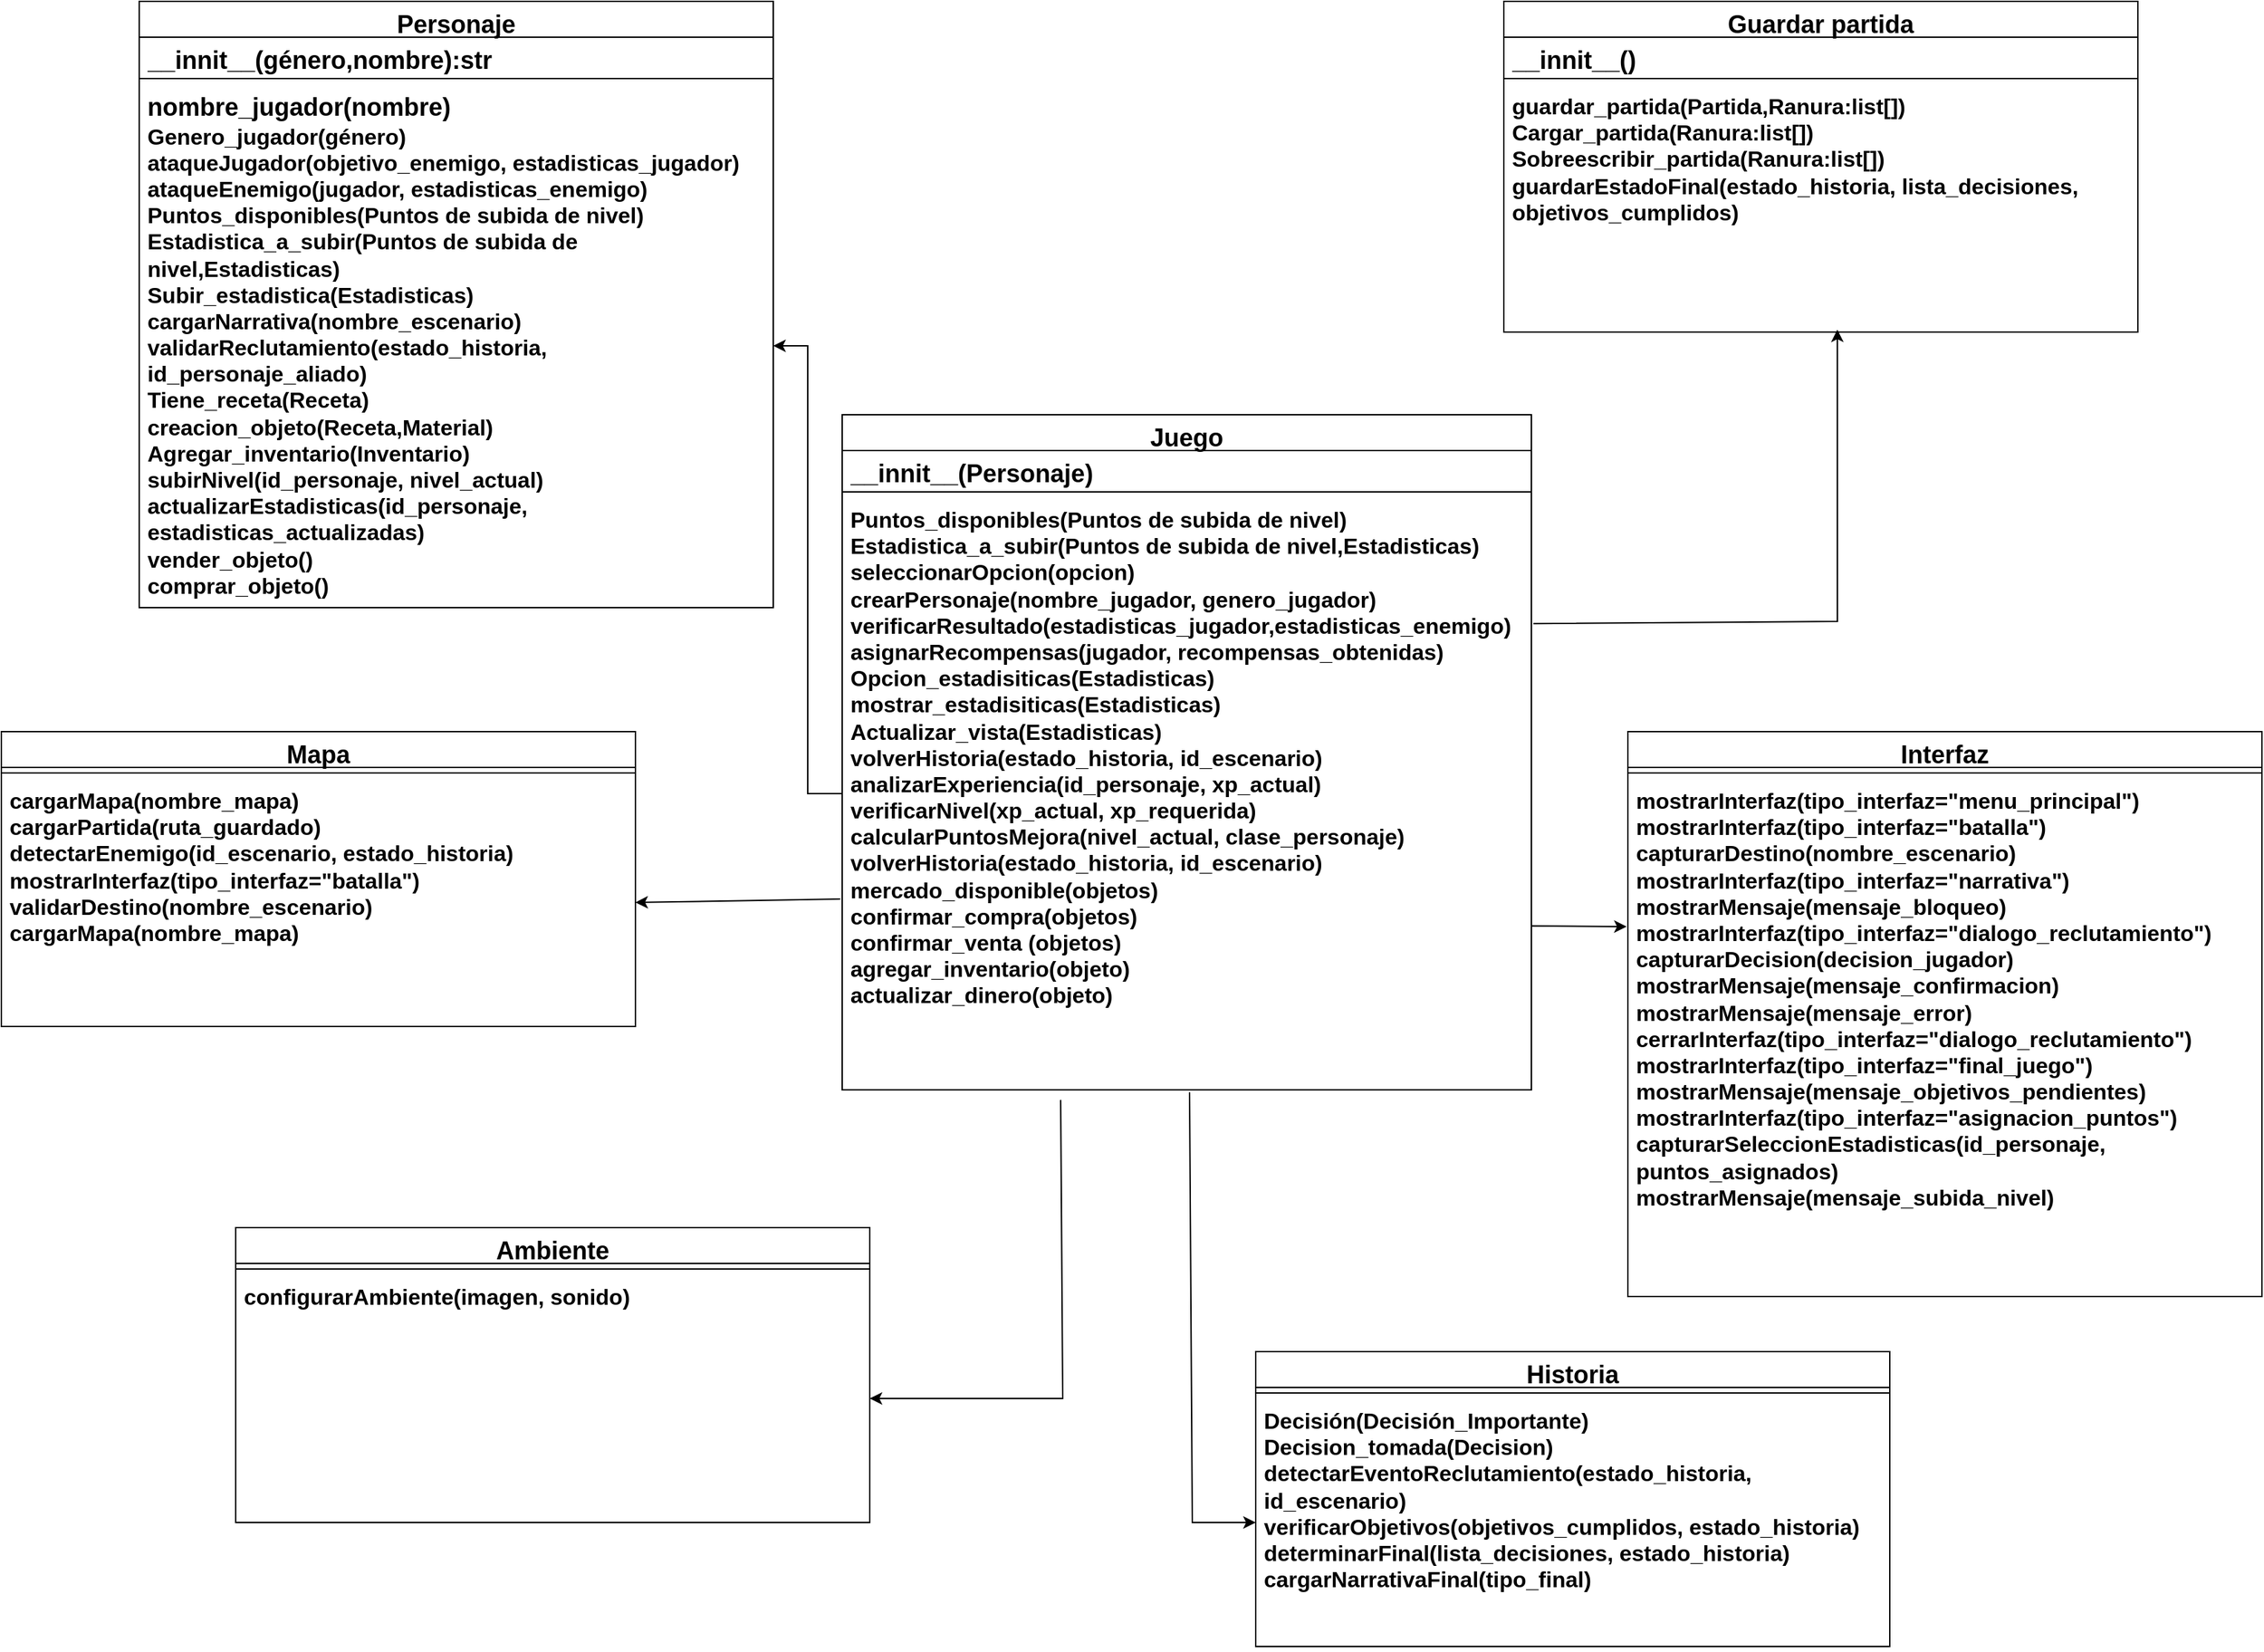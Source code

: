 <mxfile version="28.2.3">
  <diagram name="Página-1" id="PdCRCZzltAvoB7QOTEDO">
    <mxGraphModel dx="1056" dy="586" grid="1" gridSize="10" guides="1" tooltips="1" connect="1" arrows="1" fold="1" page="1" pageScale="1" pageWidth="1654" pageHeight="2336" math="0" shadow="0">
      <root>
        <mxCell id="0" />
        <mxCell id="1" parent="0" />
        <mxCell id="8iS0AzTRtQN_j--zw8gc-29" value="&lt;font style=&quot;font-size: 18px;&quot;&gt;Juego&lt;/font&gt;" style="swimlane;fontStyle=1;align=center;verticalAlign=top;childLayout=stackLayout;horizontal=1;startSize=26;horizontalStack=0;resizeParent=1;resizeParentMax=0;resizeLast=0;collapsible=1;marginBottom=0;whiteSpace=wrap;html=1;" vertex="1" parent="1">
          <mxGeometry x="620" y="370" width="500" height="490" as="geometry" />
        </mxCell>
        <mxCell id="8iS0AzTRtQN_j--zw8gc-63" value="&lt;span style=&quot;font-family: Arial, sans-serif; font-size: 18px; font-weight: 700; text-align: center; white-space-collapse: preserve;&quot;&gt;__innit__(Personaje)&lt;/span&gt;" style="text;strokeColor=none;fillColor=none;align=left;verticalAlign=top;spacingLeft=4;spacingRight=4;overflow=hidden;rotatable=0;points=[[0,0.5],[1,0.5]];portConstraint=eastwest;whiteSpace=wrap;html=1;" vertex="1" parent="8iS0AzTRtQN_j--zw8gc-29">
          <mxGeometry y="26" width="500" height="26" as="geometry" />
        </mxCell>
        <mxCell id="8iS0AzTRtQN_j--zw8gc-31" value="" style="line;strokeWidth=1;fillColor=none;align=left;verticalAlign=middle;spacingTop=-1;spacingLeft=3;spacingRight=3;rotatable=0;labelPosition=right;points=[];portConstraint=eastwest;strokeColor=inherit;" vertex="1" parent="8iS0AzTRtQN_j--zw8gc-29">
          <mxGeometry y="52" width="500" height="8" as="geometry" />
        </mxCell>
        <mxCell id="8iS0AzTRtQN_j--zw8gc-32" value="&lt;div&gt;&lt;span style=&quot;background-color: transparent; color: light-dark(rgb(0, 0, 0), rgb(255, 255, 255)); font-family: Arial, sans-serif; font-size: 12pt; font-weight: 700; white-space-collapse: preserve; text-align: center;&quot;&gt;Puntos_disponibles(Puntos de subida de nivel)&lt;/span&gt;&lt;div&gt;&lt;div style=&quot;&quot;&gt;&lt;div&gt;&lt;span id=&quot;docs-internal-guid-f26e9da4-7fff-524c-2279-a42b9b181221&quot;&gt;&lt;span style=&quot;font-size: 12pt; font-family: Arial, sans-serif; background-color: transparent; font-weight: 700; font-variant-numeric: normal; font-variant-east-asian: normal; font-variant-alternates: normal; font-variant-position: normal; font-variant-emoji: normal; vertical-align: baseline; white-space-collapse: preserve;&quot;&gt;Estadistica_a_subir(Puntos de subida de nivel,&lt;/span&gt;&lt;/span&gt;&lt;span style=&quot;background-color: transparent; font-family: Arial, sans-serif; font-size: 12pt; font-weight: 700; white-space-collapse: preserve; color: light-dark(rgb(0, 0, 0), rgb(255, 255, 255));&quot;&gt;Estadisticas)&lt;/span&gt;&lt;/div&gt;&lt;div&gt;&lt;span id=&quot;docs-internal-guid-75a7183b-7fff-be4a-fb4f-d59a2a49d6b7&quot;&gt;&lt;span style=&quot;font-size: 12pt; font-family: Arial, sans-serif; background-color: transparent; font-weight: 700; font-variant-numeric: normal; font-variant-east-asian: normal; font-variant-alternates: normal; font-variant-position: normal; font-variant-emoji: normal; vertical-align: baseline; white-space-collapse: preserve;&quot;&gt;seleccionarOpcion(opcion)&lt;/span&gt;&lt;/span&gt;&lt;span style=&quot;background-color: transparent; font-family: Arial, sans-serif; font-size: 12pt; font-weight: 700; white-space-collapse: preserve; color: light-dark(rgb(0, 0, 0), rgb(255, 255, 255));&quot;&gt;&lt;/span&gt;&lt;/div&gt;&lt;div&gt;&lt;span id=&quot;docs-internal-guid-c2816658-7fff-e07a-bf03-43f05cb78c75&quot;&gt;&lt;span style=&quot;font-size: 12pt; font-family: Arial, sans-serif; background-color: transparent; font-weight: 700; font-variant-numeric: normal; font-variant-east-asian: normal; font-variant-alternates: normal; font-variant-position: normal; font-variant-emoji: normal; vertical-align: baseline; white-space-collapse: preserve;&quot;&gt;crearPersonaje(nombre_jugador, genero_jugador)&lt;/span&gt;&lt;/span&gt;&lt;span&gt;&lt;span style=&quot;font-size: 12pt; font-family: Arial, sans-serif; background-color: transparent; font-weight: 700; font-variant-numeric: normal; font-variant-east-asian: normal; font-variant-alternates: normal; font-variant-position: normal; font-variant-emoji: normal; vertical-align: baseline; white-space-collapse: preserve;&quot;&gt;&lt;/span&gt;&lt;/span&gt;&lt;/div&gt;&lt;div&gt;&lt;span id=&quot;docs-internal-guid-5d08ff9f-7fff-c651-4a83-7f4127ac661f&quot;&gt;&lt;span style=&quot;font-size: 12pt; font-family: Arial, sans-serif; background-color: transparent; font-weight: 700; font-variant-numeric: normal; font-variant-east-asian: normal; font-variant-alternates: normal; font-variant-position: normal; font-variant-emoji: normal; vertical-align: baseline; white-space-collapse: preserve;&quot;&gt;verificarResultado(estadisticas_jugador,estadisticas_enemigo)&lt;/span&gt;&lt;/span&gt;&lt;span&gt;&lt;span style=&quot;font-size: 12pt; font-family: Arial, sans-serif; background-color: transparent; font-weight: 700; font-variant-numeric: normal; font-variant-east-asian: normal; font-variant-alternates: normal; font-variant-position: normal; font-variant-emoji: normal; vertical-align: baseline; white-space-collapse: preserve;&quot;&gt;&lt;/span&gt;&lt;/span&gt;&lt;/div&gt;&lt;div&gt;&lt;span id=&quot;docs-internal-guid-241b4b5e-7fff-47ea-26e3-ab2d6be309b1&quot;&gt;&lt;span style=&quot;font-size: 12pt; font-family: Arial, sans-serif; background-color: transparent; font-weight: 700; font-variant-numeric: normal; font-variant-east-asian: normal; font-variant-alternates: normal; font-variant-position: normal; font-variant-emoji: normal; vertical-align: baseline; white-space-collapse: preserve;&quot;&gt;asignarRecompensas(jugador, recompensas_obtenidas)&lt;/span&gt;&lt;/span&gt;&lt;span&gt;&lt;span style=&quot;font-size: 12pt; font-family: Arial, sans-serif; background-color: transparent; font-weight: 700; font-variant-numeric: normal; font-variant-east-asian: normal; font-variant-alternates: normal; font-variant-position: normal; font-variant-emoji: normal; vertical-align: baseline; white-space-collapse: preserve;&quot;&gt;&lt;/span&gt;&lt;/span&gt;&lt;/div&gt;&lt;div&gt;&lt;span id=&quot;docs-internal-guid-e1de7946-7fff-57d1-cd37-fd3970fe36a4&quot;&gt;&lt;span style=&quot;font-size: 12pt; font-family: Arial, sans-serif; background-color: transparent; font-weight: 700; font-variant-numeric: normal; font-variant-east-asian: normal; font-variant-alternates: normal; font-variant-position: normal; font-variant-emoji: normal; vertical-align: baseline; white-space-collapse: preserve;&quot;&gt;Opcion_estadisiticas(Estadisticas)&lt;/span&gt;&lt;/span&gt;&lt;span&gt;&lt;span style=&quot;font-size: 12pt; font-family: Arial, sans-serif; background-color: transparent; font-weight: 700; font-variant-numeric: normal; font-variant-east-asian: normal; font-variant-alternates: normal; font-variant-position: normal; font-variant-emoji: normal; vertical-align: baseline; white-space-collapse: preserve;&quot;&gt;&lt;/span&gt;&lt;/span&gt;&lt;/div&gt;&lt;div&gt;&lt;span id=&quot;docs-internal-guid-1b00dba7-7fff-94b4-d0a9-88fb71cadf69&quot;&gt;&lt;span style=&quot;font-size: 12pt; font-family: Arial, sans-serif; background-color: transparent; font-weight: 700; font-variant-numeric: normal; font-variant-east-asian: normal; font-variant-alternates: normal; font-variant-position: normal; font-variant-emoji: normal; vertical-align: baseline; white-space-collapse: preserve;&quot;&gt;mostrar_estadisiticas(Estadisticas) &lt;/span&gt;&lt;/span&gt;&lt;span&gt;&lt;span style=&quot;font-size: 12pt; font-family: Arial, sans-serif; background-color: transparent; font-weight: 700; font-variant-numeric: normal; font-variant-east-asian: normal; font-variant-alternates: normal; font-variant-position: normal; font-variant-emoji: normal; vertical-align: baseline; white-space-collapse: preserve;&quot;&gt;&lt;/span&gt;&lt;/span&gt;&lt;/div&gt;&lt;div&gt;&lt;span id=&quot;docs-internal-guid-c5f46b40-7fff-b279-d881-80a0a3c4e29b&quot;&gt;&lt;span style=&quot;font-size: 12pt; font-family: Arial, sans-serif; background-color: transparent; font-weight: 700; font-variant-numeric: normal; font-variant-east-asian: normal; font-variant-alternates: normal; font-variant-position: normal; font-variant-emoji: normal; vertical-align: baseline; white-space-collapse: preserve;&quot;&gt;Actualizar_vista(Estadisticas)&lt;/span&gt;&lt;/span&gt;&lt;span&gt;&lt;span style=&quot;font-size: 12pt; font-family: Arial, sans-serif; background-color: transparent; font-weight: 700; font-variant-numeric: normal; font-variant-east-asian: normal; font-variant-alternates: normal; font-variant-position: normal; font-variant-emoji: normal; vertical-align: baseline; white-space-collapse: preserve;&quot;&gt;&lt;/span&gt;&lt;/span&gt;&lt;/div&gt;&lt;div&gt;&lt;span id=&quot;docs-internal-guid-d2edeed1-7fff-63f2-4926-01c381d6578f&quot;&gt;&lt;span style=&quot;font-size: 12pt; font-family: Arial, sans-serif; background-color: transparent; font-weight: 700; font-variant-numeric: normal; font-variant-east-asian: normal; font-variant-alternates: normal; font-variant-position: normal; font-variant-emoji: normal; vertical-align: baseline; white-space-collapse: preserve;&quot;&gt;volverHistoria(estado_historia, id_escenario)&lt;/span&gt;&lt;/span&gt;&lt;span&gt;&lt;span style=&quot;font-size: 12pt; font-family: Arial, sans-serif; background-color: transparent; font-weight: 700; font-variant-numeric: normal; font-variant-east-asian: normal; font-variant-alternates: normal; font-variant-position: normal; font-variant-emoji: normal; vertical-align: baseline; white-space-collapse: preserve;&quot;&gt;&lt;/span&gt;&lt;/span&gt;&lt;/div&gt;&lt;div&gt;&lt;span id=&quot;docs-internal-guid-9b0ecf71-7fff-64d8-b8f0-7bc47db27803&quot;&gt;&lt;span style=&quot;font-size: 12pt; font-family: Arial, sans-serif; background-color: transparent; font-weight: 700; font-variant-numeric: normal; font-variant-east-asian: normal; font-variant-alternates: normal; font-variant-position: normal; font-variant-emoji: normal; vertical-align: baseline; white-space-collapse: preserve;&quot;&gt;analizarExperiencia(id_personaje, xp_actual)&lt;/span&gt;&lt;/span&gt;&lt;span&gt;&lt;span style=&quot;font-size: 12pt; font-family: Arial, sans-serif; background-color: transparent; font-weight: 700; font-variant-numeric: normal; font-variant-east-asian: normal; font-variant-alternates: normal; font-variant-position: normal; font-variant-emoji: normal; vertical-align: baseline; white-space-collapse: preserve;&quot;&gt;&lt;/span&gt;&lt;/span&gt;&lt;/div&gt;&lt;div&gt;&lt;span id=&quot;docs-internal-guid-0d89f3e5-7fff-9190-764b-54944030ad9a&quot;&gt;&lt;span style=&quot;font-size: 12pt; font-family: Arial, sans-serif; background-color: transparent; font-weight: 700; font-variant-numeric: normal; font-variant-east-asian: normal; font-variant-alternates: normal; font-variant-position: normal; font-variant-emoji: normal; vertical-align: baseline; white-space-collapse: preserve;&quot;&gt;verificarNivel(xp_actual, xp_requerida)&lt;/span&gt;&lt;/span&gt;&lt;span&gt;&lt;span style=&quot;font-size: 12pt; font-family: Arial, sans-serif; background-color: transparent; font-weight: 700; font-variant-numeric: normal; font-variant-east-asian: normal; font-variant-alternates: normal; font-variant-position: normal; font-variant-emoji: normal; vertical-align: baseline; white-space-collapse: preserve;&quot;&gt;&lt;/span&gt;&lt;/span&gt;&lt;/div&gt;&lt;div&gt;&lt;span id=&quot;docs-internal-guid-f95cac98-7fff-1d00-e83e-b40abb59ed50&quot;&gt;&lt;span style=&quot;font-size: 12pt; font-family: Arial, sans-serif; background-color: transparent; font-weight: 700; font-variant-numeric: normal; font-variant-east-asian: normal; font-variant-alternates: normal; font-variant-position: normal; font-variant-emoji: normal; vertical-align: baseline; white-space-collapse: preserve;&quot;&gt;calcularPuntosMejora(nivel_actual, clase_personaje)&lt;/span&gt;&lt;/span&gt;&lt;span&gt;&lt;span style=&quot;font-size: 12pt; font-family: Arial, sans-serif; background-color: transparent; font-weight: 700; font-variant-numeric: normal; font-variant-east-asian: normal; font-variant-alternates: normal; font-variant-position: normal; font-variant-emoji: normal; vertical-align: baseline; white-space-collapse: preserve;&quot;&gt;&lt;/span&gt;&lt;/span&gt;&lt;/div&gt;&lt;div&gt;&lt;span id=&quot;docs-internal-guid-a10638a4-7fff-bab9-bf83-4e32337f8903&quot;&gt;&lt;span style=&quot;font-size: 12pt; font-family: Arial, sans-serif; background-color: transparent; font-weight: 700; font-variant-numeric: normal; font-variant-east-asian: normal; font-variant-alternates: normal; font-variant-position: normal; font-variant-emoji: normal; vertical-align: baseline; white-space-collapse: preserve;&quot;&gt;volverHistoria(estado_historia, id_escenario)&lt;/span&gt;&lt;/span&gt;&lt;span&gt;&lt;span style=&quot;font-size: 12pt; font-family: Arial, sans-serif; background-color: transparent; font-weight: 700; font-variant-numeric: normal; font-variant-east-asian: normal; font-variant-alternates: normal; font-variant-position: normal; font-variant-emoji: normal; vertical-align: baseline; white-space-collapse: preserve;&quot;&gt;&lt;/span&gt;&lt;/span&gt;&lt;/div&gt;&lt;div&gt;&lt;span id=&quot;docs-internal-guid-6600057e-7fff-774f-9c21-ce6ef04a73ac&quot;&gt;&lt;span style=&quot;font-size: 12pt; font-family: Arial, sans-serif; background-color: transparent; font-weight: 700; font-variant-numeric: normal; font-variant-east-asian: normal; font-variant-alternates: normal; font-variant-position: normal; font-variant-emoji: normal; vertical-align: baseline; white-space-collapse: preserve;&quot;&gt;mercado_disponible(objetos) &lt;/span&gt;&lt;/span&gt;&lt;span&gt;&lt;span style=&quot;font-size: 12pt; font-family: Arial, sans-serif; background-color: transparent; font-weight: 700; font-variant-numeric: normal; font-variant-east-asian: normal; font-variant-alternates: normal; font-variant-position: normal; font-variant-emoji: normal; vertical-align: baseline; white-space-collapse: preserve;&quot;&gt;&lt;/span&gt;&lt;/span&gt;&lt;/div&gt;&lt;div&gt;&lt;span id=&quot;docs-internal-guid-6efada0d-7fff-a168-9b3d-40e46d330bd0&quot;&gt;&lt;span style=&quot;font-size: 12pt; font-family: Arial, sans-serif; background-color: transparent; font-weight: 700; font-variant-numeric: normal; font-variant-east-asian: normal; font-variant-alternates: normal; font-variant-position: normal; font-variant-emoji: normal; vertical-align: baseline; white-space-collapse: preserve;&quot;&gt;confirmar_compra(objetos)&lt;/span&gt;&lt;/span&gt;&lt;span&gt;&lt;span style=&quot;font-size: 12pt; font-family: Arial, sans-serif; background-color: transparent; font-weight: 700; font-variant-numeric: normal; font-variant-east-asian: normal; font-variant-alternates: normal; font-variant-position: normal; font-variant-emoji: normal; vertical-align: baseline; white-space-collapse: preserve;&quot;&gt;&lt;/span&gt;&lt;/span&gt;&lt;/div&gt;&lt;div&gt;&lt;span id=&quot;docs-internal-guid-cff79d16-7fff-cc68-bb70-f0916b280c97&quot;&gt;&lt;span style=&quot;font-size: 12pt; font-family: Arial, sans-serif; background-color: transparent; font-weight: 700; font-variant-numeric: normal; font-variant-east-asian: normal; font-variant-alternates: normal; font-variant-position: normal; font-variant-emoji: normal; vertical-align: baseline; white-space-collapse: preserve;&quot;&gt;confirmar_venta (objetos)&lt;/span&gt;&lt;/span&gt;&lt;span&gt;&lt;span style=&quot;font-size: 12pt; font-family: Arial, sans-serif; background-color: transparent; font-weight: 700; font-variant-numeric: normal; font-variant-east-asian: normal; font-variant-alternates: normal; font-variant-position: normal; font-variant-emoji: normal; vertical-align: baseline; white-space-collapse: preserve;&quot;&gt;&lt;/span&gt;&lt;/span&gt;&lt;/div&gt;&lt;div&gt;&lt;span id=&quot;docs-internal-guid-92ed2fb1-7fff-ede0-e8b3-632b3c4683e8&quot;&gt;&lt;span style=&quot;font-size: 12pt; font-family: Arial, sans-serif; background-color: transparent; font-weight: 700; font-variant-numeric: normal; font-variant-east-asian: normal; font-variant-alternates: normal; font-variant-position: normal; font-variant-emoji: normal; vertical-align: baseline; white-space-collapse: preserve;&quot;&gt;agregar_inventario(objeto)&lt;/span&gt;&lt;/span&gt;&lt;span&gt;&lt;span style=&quot;font-size: 12pt; font-family: Arial, sans-serif; background-color: transparent; font-weight: 700; font-variant-numeric: normal; font-variant-east-asian: normal; font-variant-alternates: normal; font-variant-position: normal; font-variant-emoji: normal; vertical-align: baseline; white-space-collapse: preserve;&quot;&gt;&lt;/span&gt;&lt;/span&gt;&lt;/div&gt;&lt;div&gt;&lt;span id=&quot;docs-internal-guid-9d577ff5-7fff-0b88-62ef-de2744dc55ab&quot;&gt;&lt;span style=&quot;font-size: 12pt; font-family: Arial, sans-serif; background-color: transparent; font-weight: 700; font-variant-numeric: normal; font-variant-east-asian: normal; font-variant-alternates: normal; font-variant-position: normal; font-variant-emoji: normal; vertical-align: baseline; white-space-collapse: preserve;&quot;&gt;actualizar_dinero(objeto)&lt;/span&gt;&lt;/span&gt;&lt;span&gt;&lt;span style=&quot;font-size: 12pt; font-family: Arial, sans-serif; background-color: transparent; font-weight: 700; font-variant-numeric: normal; font-variant-east-asian: normal; font-variant-alternates: normal; font-variant-position: normal; font-variant-emoji: normal; vertical-align: baseline; white-space-collapse: preserve;&quot;&gt;&lt;/span&gt;&lt;/span&gt;&lt;/div&gt;&lt;div&gt;&lt;br&gt;&lt;/div&gt;&lt;/div&gt;&lt;/div&gt;&lt;/div&gt;" style="text;strokeColor=none;fillColor=none;align=left;verticalAlign=top;spacingLeft=4;spacingRight=4;overflow=hidden;rotatable=0;points=[[0,0.5],[1,0.5]];portConstraint=eastwest;whiteSpace=wrap;html=1;" vertex="1" parent="8iS0AzTRtQN_j--zw8gc-29">
          <mxGeometry y="60" width="500" height="430" as="geometry" />
        </mxCell>
        <mxCell id="8iS0AzTRtQN_j--zw8gc-33" value="&lt;font style=&quot;font-size: 18px;&quot;&gt;Historia&lt;/font&gt;" style="swimlane;fontStyle=1;align=center;verticalAlign=top;childLayout=stackLayout;horizontal=1;startSize=26;horizontalStack=0;resizeParent=1;resizeParentMax=0;resizeLast=0;collapsible=1;marginBottom=0;whiteSpace=wrap;html=1;" vertex="1" parent="1">
          <mxGeometry x="920" y="1050" width="460" height="214" as="geometry" />
        </mxCell>
        <mxCell id="8iS0AzTRtQN_j--zw8gc-35" value="" style="line;strokeWidth=1;fillColor=none;align=left;verticalAlign=middle;spacingTop=-1;spacingLeft=3;spacingRight=3;rotatable=0;labelPosition=right;points=[];portConstraint=eastwest;strokeColor=inherit;" vertex="1" parent="8iS0AzTRtQN_j--zw8gc-33">
          <mxGeometry y="26" width="460" height="8" as="geometry" />
        </mxCell>
        <mxCell id="8iS0AzTRtQN_j--zw8gc-36" value="&lt;div&gt;&lt;div&gt;&lt;div style=&quot;&quot;&gt;&lt;div&gt;&lt;span style=&quot;&quot; id=&quot;docs-internal-guid-e0f4a7c0-7fff-3a54-6731-63a44a473f8f&quot;&gt;&lt;span style=&quot;font-size: 12pt; font-family: Arial, sans-serif; background-color: transparent; font-weight: 700; font-variant-numeric: normal; font-variant-east-asian: normal; font-variant-alternates: normal; font-variant-position: normal; font-variant-emoji: normal; vertical-align: baseline; white-space-collapse: preserve;&quot;&gt;Decisión(Decisión_Importante)&lt;/span&gt;&lt;/span&gt;&lt;div style=&quot;&quot;&gt;&lt;span id=&quot;docs-internal-guid-9fe5ad73-7fff-7bfd-89a6-68bdedb3429b&quot;&gt;&lt;span style=&quot;font-size: 12pt; font-family: Arial, sans-serif; background-color: transparent; font-weight: 700; font-variant-numeric: normal; font-variant-east-asian: normal; font-variant-alternates: normal; font-variant-position: normal; font-variant-emoji: normal; vertical-align: baseline; white-space-collapse: preserve;&quot;&gt;Decision_tomada(Decision)&lt;/span&gt;&lt;/span&gt;&lt;/div&gt;&lt;/div&gt;&lt;div style=&quot;&quot;&gt;&lt;span id=&quot;docs-internal-guid-197505c8-7fff-f4c1-6126-517748829271&quot;&gt;&lt;span style=&quot;font-size: 12pt; font-family: Arial, sans-serif; background-color: transparent; font-weight: 700; font-variant-numeric: normal; font-variant-east-asian: normal; font-variant-alternates: normal; font-variant-position: normal; font-variant-emoji: normal; vertical-align: baseline; white-space-collapse: preserve;&quot;&gt;detectarEventoReclutamiento(estado_historia, id_escenario)&lt;/span&gt;&lt;/span&gt;&lt;span&gt;&lt;span style=&quot;font-size: 12pt; font-family: Arial, sans-serif; background-color: transparent; font-weight: 700; font-variant-numeric: normal; font-variant-east-asian: normal; font-variant-alternates: normal; font-variant-position: normal; font-variant-emoji: normal; vertical-align: baseline; white-space-collapse: preserve;&quot;&gt;&lt;/span&gt;&lt;/span&gt;&lt;/div&gt;&lt;div style=&quot;&quot;&gt;&lt;span id=&quot;docs-internal-guid-188ba4c1-7fff-6b79-b430-8be7d8bc7313&quot;&gt;&lt;span style=&quot;font-size: 12pt; font-family: Arial, sans-serif; background-color: transparent; font-weight: 700; font-variant-numeric: normal; font-variant-east-asian: normal; font-variant-alternates: normal; font-variant-position: normal; font-variant-emoji: normal; vertical-align: baseline; white-space-collapse: preserve;&quot;&gt;verificarObjetivos(objetivos_cumplidos, estado_historia)&lt;/span&gt;&lt;/span&gt;&lt;span&gt;&lt;span style=&quot;font-size: 12pt; font-family: Arial, sans-serif; background-color: transparent; font-weight: 700; font-variant-numeric: normal; font-variant-east-asian: normal; font-variant-alternates: normal; font-variant-position: normal; font-variant-emoji: normal; vertical-align: baseline; white-space-collapse: preserve;&quot;&gt;&lt;/span&gt;&lt;/span&gt;&lt;/div&gt;&lt;div style=&quot;&quot;&gt;&lt;span id=&quot;docs-internal-guid-0085fe4a-7fff-4551-eee2-3d8904db19ce&quot;&gt;&lt;span style=&quot;font-size: 12pt; font-family: Arial, sans-serif; background-color: transparent; font-weight: 700; font-variant-numeric: normal; font-variant-east-asian: normal; font-variant-alternates: normal; font-variant-position: normal; font-variant-emoji: normal; vertical-align: baseline; white-space-collapse: preserve;&quot;&gt;determinarFinal(lista_decisiones, estado_historia)&lt;/span&gt;&lt;/span&gt;&lt;span&gt;&lt;span style=&quot;font-size: 12pt; font-family: Arial, sans-serif; background-color: transparent; font-weight: 700; font-variant-numeric: normal; font-variant-east-asian: normal; font-variant-alternates: normal; font-variant-position: normal; font-variant-emoji: normal; vertical-align: baseline; white-space-collapse: preserve;&quot;&gt;&lt;/span&gt;&lt;/span&gt;&lt;/div&gt;&lt;div style=&quot;&quot;&gt;&lt;span id=&quot;docs-internal-guid-85fa80c7-7fff-62e1-1d1e-d105134c191f&quot;&gt;&lt;span style=&quot;font-size: 12pt; font-family: Arial, sans-serif; background-color: transparent; font-weight: 700; font-variant-numeric: normal; font-variant-east-asian: normal; font-variant-alternates: normal; font-variant-position: normal; font-variant-emoji: normal; vertical-align: baseline; white-space-collapse: preserve;&quot;&gt;cargarNarrativaFinal(tipo_final)&lt;/span&gt;&lt;/span&gt;&lt;span&gt;&lt;span style=&quot;font-size: 12pt; font-family: Arial, sans-serif; background-color: transparent; font-weight: 700; font-variant-numeric: normal; font-variant-east-asian: normal; font-variant-alternates: normal; font-variant-position: normal; font-variant-emoji: normal; vertical-align: baseline; white-space-collapse: preserve;&quot;&gt;&lt;/span&gt;&lt;/span&gt;&lt;/div&gt;&lt;div style=&quot;&quot;&gt;&lt;span&gt;&lt;span style=&quot;font-size: 12pt; font-family: Arial, sans-serif; background-color: transparent; font-weight: 700; font-variant-numeric: normal; font-variant-east-asian: normal; font-variant-alternates: normal; font-variant-position: normal; font-variant-emoji: normal; vertical-align: baseline; white-space-collapse: preserve;&quot;&gt;&lt;br&gt;&lt;/span&gt;&lt;/span&gt;&lt;/div&gt;&lt;div&gt;&lt;br&gt;&lt;/div&gt;&lt;/div&gt;&lt;/div&gt;&lt;/div&gt;" style="text;strokeColor=none;fillColor=none;align=left;verticalAlign=top;spacingLeft=4;spacingRight=4;overflow=hidden;rotatable=0;points=[[0,0.5],[1,0.5]];portConstraint=eastwest;whiteSpace=wrap;html=1;" vertex="1" parent="8iS0AzTRtQN_j--zw8gc-33">
          <mxGeometry y="34" width="460" height="180" as="geometry" />
        </mxCell>
        <mxCell id="8iS0AzTRtQN_j--zw8gc-37" value="&lt;font style=&quot;font-size: 18px;&quot;&gt;Interfaz&lt;/font&gt;" style="swimlane;fontStyle=1;align=center;verticalAlign=top;childLayout=stackLayout;horizontal=1;startSize=26;horizontalStack=0;resizeParent=1;resizeParentMax=0;resizeLast=0;collapsible=1;marginBottom=0;whiteSpace=wrap;html=1;" vertex="1" parent="1">
          <mxGeometry x="1190" y="600" width="460" height="410" as="geometry" />
        </mxCell>
        <mxCell id="8iS0AzTRtQN_j--zw8gc-38" value="" style="line;strokeWidth=1;fillColor=none;align=left;verticalAlign=middle;spacingTop=-1;spacingLeft=3;spacingRight=3;rotatable=0;labelPosition=right;points=[];portConstraint=eastwest;strokeColor=inherit;" vertex="1" parent="8iS0AzTRtQN_j--zw8gc-37">
          <mxGeometry y="26" width="460" height="8" as="geometry" />
        </mxCell>
        <mxCell id="8iS0AzTRtQN_j--zw8gc-39" value="&lt;div style=&quot;&quot;&gt;&lt;span id=&quot;docs-internal-guid-de684bc7-7fff-a263-26c2-43bda12dda81&quot;&gt;&lt;span style=&quot;font-size: 12pt; font-family: Arial, sans-serif; background-color: transparent; font-weight: 700; font-variant-numeric: normal; font-variant-east-asian: normal; font-variant-alternates: normal; font-variant-position: normal; font-variant-emoji: normal; vertical-align: baseline; white-space-collapse: preserve;&quot;&gt;mostrarInterfaz(tipo_interfaz=&quot;menu_principal&quot;)&lt;/span&gt;&lt;/span&gt;&lt;/div&gt;&lt;div style=&quot;&quot;&gt;&lt;span style=&quot;font-family: Arial, sans-serif; font-size: 16px; font-weight: 700; white-space-collapse: preserve;&quot;&gt;mostrarInterfaz(tipo_interfaz=&quot;batalla&quot;)&lt;/span&gt;&lt;span&gt;&lt;span style=&quot;font-size: 12pt; font-family: Arial, sans-serif; background-color: transparent; font-weight: 700; font-variant-numeric: normal; font-variant-east-asian: normal; font-variant-alternates: normal; font-variant-position: normal; font-variant-emoji: normal; vertical-align: baseline; white-space-collapse: preserve;&quot;&gt;&lt;/span&gt;&lt;/span&gt;&lt;/div&gt;&lt;div style=&quot;&quot;&gt;&lt;span id=&quot;docs-internal-guid-eebea314-7fff-bfe1-8378-e81a15605ab0&quot;&gt;&lt;span style=&quot;font-size: 12pt; font-family: Arial, sans-serif; background-color: transparent; font-weight: 700; font-variant-numeric: normal; font-variant-east-asian: normal; font-variant-alternates: normal; font-variant-position: normal; font-variant-emoji: normal; vertical-align: baseline; white-space-collapse: preserve;&quot;&gt;capturarDestino(nombre_escenario)&lt;/span&gt;&lt;/span&gt;&lt;span style=&quot;font-family: Arial, sans-serif; font-size: 16px; font-weight: 700; white-space-collapse: preserve;&quot;&gt;&lt;/span&gt;&lt;/div&gt;&lt;div style=&quot;&quot;&gt;&lt;span id=&quot;docs-internal-guid-d6863f94-7fff-5876-0898-c3cb1ef79dce&quot;&gt;&lt;span style=&quot;font-size: 12pt; font-family: Arial, sans-serif; background-color: transparent; font-weight: 700; font-variant-numeric: normal; font-variant-east-asian: normal; font-variant-alternates: normal; font-variant-position: normal; font-variant-emoji: normal; vertical-align: baseline; white-space-collapse: preserve;&quot;&gt;mostrarInterfaz(tipo_interfaz=&quot;narrativa&quot;)&lt;/span&gt;&lt;/span&gt;&lt;span&gt;&lt;span style=&quot;font-size: 12pt; font-family: Arial, sans-serif; background-color: transparent; font-weight: 700; font-variant-numeric: normal; font-variant-east-asian: normal; font-variant-alternates: normal; font-variant-position: normal; font-variant-emoji: normal; vertical-align: baseline; white-space-collapse: preserve;&quot;&gt;&lt;/span&gt;&lt;/span&gt;&lt;/div&gt;&lt;div style=&quot;&quot;&gt;&lt;span id=&quot;docs-internal-guid-c4175235-7fff-7a28-29e2-0e401683e1f1&quot;&gt;&lt;span style=&quot;font-size: 12pt; font-family: Arial, sans-serif; background-color: transparent; font-weight: 700; font-variant-numeric: normal; font-variant-east-asian: normal; font-variant-alternates: normal; font-variant-position: normal; font-variant-emoji: normal; vertical-align: baseline; white-space-collapse: preserve;&quot;&gt;mostrarMensaje(mensaje_bloqueo)&lt;/span&gt;&lt;/span&gt;&lt;span&gt;&lt;span style=&quot;font-size: 12pt; font-family: Arial, sans-serif; background-color: transparent; font-weight: 700; font-variant-numeric: normal; font-variant-east-asian: normal; font-variant-alternates: normal; font-variant-position: normal; font-variant-emoji: normal; vertical-align: baseline; white-space-collapse: preserve;&quot;&gt;&lt;/span&gt;&lt;/span&gt;&lt;/div&gt;&lt;div style=&quot;&quot;&gt;&lt;span id=&quot;docs-internal-guid-534b7d78-7fff-4371-ab3d-0e23a8501bb6&quot;&gt;&lt;span style=&quot;font-size: 12pt; font-family: Arial, sans-serif; background-color: transparent; font-weight: 700; font-variant-numeric: normal; font-variant-east-asian: normal; font-variant-alternates: normal; font-variant-position: normal; font-variant-emoji: normal; vertical-align: baseline; white-space-collapse: preserve;&quot;&gt;mostrarInterfaz(tipo_interfaz=&quot;dialogo_reclutamiento&quot;)&lt;/span&gt;&lt;/span&gt;&lt;/div&gt;&lt;div style=&quot;&quot;&gt;&lt;span id=&quot;docs-internal-guid-7103bd89-7fff-7fa1-3167-fdd54bfd9632&quot;&gt;&lt;span style=&quot;font-size: 12pt; font-family: Arial, sans-serif; background-color: transparent; font-weight: 700; font-variant-numeric: normal; font-variant-east-asian: normal; font-variant-alternates: normal; font-variant-position: normal; font-variant-emoji: normal; vertical-align: baseline; white-space-collapse: preserve;&quot;&gt;capturarDecision(decision_jugador)&lt;/span&gt;&lt;/span&gt;&lt;span&gt;&lt;span style=&quot;font-size: 12pt; font-family: Arial, sans-serif; background-color: transparent; font-weight: 700; font-variant-numeric: normal; font-variant-east-asian: normal; font-variant-alternates: normal; font-variant-position: normal; font-variant-emoji: normal; vertical-align: baseline; white-space-collapse: preserve;&quot;&gt;&lt;/span&gt;&lt;/span&gt;&lt;/div&gt;&lt;div style=&quot;&quot;&gt;&lt;span id=&quot;docs-internal-guid-21b5c569-7fff-6718-c58e-a7792df5ca25&quot;&gt;&lt;span style=&quot;font-size: 12pt; font-family: Arial, sans-serif; background-color: transparent; font-weight: 700; font-variant-numeric: normal; font-variant-east-asian: normal; font-variant-alternates: normal; font-variant-position: normal; font-variant-emoji: normal; vertical-align: baseline; white-space-collapse: preserve;&quot;&gt;mostrarMensaje(mensaje_confirmacion)&lt;/span&gt;&lt;/span&gt;&lt;span&gt;&lt;span style=&quot;font-size: 12pt; font-family: Arial, sans-serif; background-color: transparent; font-weight: 700; font-variant-numeric: normal; font-variant-east-asian: normal; font-variant-alternates: normal; font-variant-position: normal; font-variant-emoji: normal; vertical-align: baseline; white-space-collapse: preserve;&quot;&gt;&lt;/span&gt;&lt;/span&gt;&lt;/div&gt;&lt;div style=&quot;&quot;&gt;&lt;span id=&quot;docs-internal-guid-89828b38-7fff-8d79-d3a0-45f54002d0f9&quot;&gt;&lt;span style=&quot;font-size: 12pt; font-family: Arial, sans-serif; background-color: transparent; font-weight: 700; font-variant-numeric: normal; font-variant-east-asian: normal; font-variant-alternates: normal; font-variant-position: normal; font-variant-emoji: normal; vertical-align: baseline; white-space-collapse: preserve;&quot;&gt;mostrarMensaje(mensaje_error)&lt;/span&gt;&lt;/span&gt;&lt;span&gt;&lt;span style=&quot;font-size: 12pt; font-family: Arial, sans-serif; background-color: transparent; font-weight: 700; font-variant-numeric: normal; font-variant-east-asian: normal; font-variant-alternates: normal; font-variant-position: normal; font-variant-emoji: normal; vertical-align: baseline; white-space-collapse: preserve;&quot;&gt;&lt;/span&gt;&lt;/span&gt;&lt;/div&gt;&lt;div style=&quot;&quot;&gt;&lt;span id=&quot;docs-internal-guid-bb8e6699-7fff-ad59-fc5c-0131ef163bd0&quot;&gt;&lt;span style=&quot;font-size: 12pt; font-family: Arial, sans-serif; background-color: transparent; font-weight: 700; font-variant-numeric: normal; font-variant-east-asian: normal; font-variant-alternates: normal; font-variant-position: normal; font-variant-emoji: normal; vertical-align: baseline; white-space-collapse: preserve;&quot;&gt;cerrarInterfaz(tipo_interfaz=&quot;dialogo_reclutamiento&quot;)&lt;/span&gt;&lt;/span&gt;&lt;span&gt;&lt;span style=&quot;font-size: 12pt; font-family: Arial, sans-serif; background-color: transparent; font-weight: 700; font-variant-numeric: normal; font-variant-east-asian: normal; font-variant-alternates: normal; font-variant-position: normal; font-variant-emoji: normal; vertical-align: baseline; white-space-collapse: preserve;&quot;&gt;&lt;/span&gt;&lt;/span&gt;&lt;/div&gt;&lt;div style=&quot;&quot;&gt;&lt;span id=&quot;docs-internal-guid-7ba7970c-7fff-8188-f758-61a036f19cf7&quot;&gt;&lt;span style=&quot;font-size: 12pt; font-family: Arial, sans-serif; background-color: transparent; font-weight: 700; font-variant-numeric: normal; font-variant-east-asian: normal; font-variant-alternates: normal; font-variant-position: normal; font-variant-emoji: normal; vertical-align: baseline; white-space-collapse: preserve;&quot;&gt;mostrarInterfaz(tipo_interfaz=&quot;final_juego&quot;)&lt;/span&gt;&lt;/span&gt;&lt;span&gt;&lt;span style=&quot;font-size: 12pt; font-family: Arial, sans-serif; background-color: transparent; font-weight: 700; font-variant-numeric: normal; font-variant-east-asian: normal; font-variant-alternates: normal; font-variant-position: normal; font-variant-emoji: normal; vertical-align: baseline; white-space-collapse: preserve;&quot;&gt;&lt;/span&gt;&lt;/span&gt;&lt;/div&gt;&lt;div style=&quot;&quot;&gt;&lt;span id=&quot;docs-internal-guid-4182cad5-7fff-14a8-96ac-dedd601a5bad&quot;&gt;&lt;span style=&quot;font-size: 12pt; font-family: Arial, sans-serif; background-color: transparent; font-weight: 700; font-variant-numeric: normal; font-variant-east-asian: normal; font-variant-alternates: normal; font-variant-position: normal; font-variant-emoji: normal; vertical-align: baseline; white-space-collapse: preserve;&quot;&gt;mostrarMensaje(mensaje_objetivos_pendientes)&lt;/span&gt;&lt;/span&gt;&lt;span&gt;&lt;span style=&quot;font-size: 12pt; font-family: Arial, sans-serif; background-color: transparent; font-weight: 700; font-variant-numeric: normal; font-variant-east-asian: normal; font-variant-alternates: normal; font-variant-position: normal; font-variant-emoji: normal; vertical-align: baseline; white-space-collapse: preserve;&quot;&gt;&lt;/span&gt;&lt;/span&gt;&lt;/div&gt;&lt;div style=&quot;&quot;&gt;&lt;span id=&quot;docs-internal-guid-a75699e1-7fff-8d45-7286-cb59c0d2cb21&quot;&gt;&lt;span style=&quot;font-size: 12pt; font-family: Arial, sans-serif; background-color: transparent; font-weight: 700; font-variant-numeric: normal; font-variant-east-asian: normal; font-variant-alternates: normal; font-variant-position: normal; font-variant-emoji: normal; vertical-align: baseline; white-space-collapse: preserve;&quot;&gt;mostrarInterfaz(tipo_interfaz=&quot;asignacion_puntos&quot;)&lt;/span&gt;&lt;/span&gt;&lt;span&gt;&lt;span style=&quot;font-size: 12pt; font-family: Arial, sans-serif; background-color: transparent; font-weight: 700; font-variant-numeric: normal; font-variant-east-asian: normal; font-variant-alternates: normal; font-variant-position: normal; font-variant-emoji: normal; vertical-align: baseline; white-space-collapse: preserve;&quot;&gt;&lt;/span&gt;&lt;/span&gt;&lt;/div&gt;&lt;div style=&quot;&quot;&gt;&lt;span id=&quot;docs-internal-guid-f969933c-7fff-b72a-f4ae-b13e6ff360ff&quot;&gt;&lt;span style=&quot;font-size: 12pt; font-family: Arial, sans-serif; background-color: transparent; font-weight: 700; font-variant-numeric: normal; font-variant-east-asian: normal; font-variant-alternates: normal; font-variant-position: normal; font-variant-emoji: normal; vertical-align: baseline; white-space-collapse: preserve;&quot;&gt;capturarSeleccionEstadisticas(id_personaje, puntos_asignados)&lt;/span&gt;&lt;/span&gt;&lt;span&gt;&lt;span style=&quot;font-size: 12pt; font-family: Arial, sans-serif; background-color: transparent; font-weight: 700; font-variant-numeric: normal; font-variant-east-asian: normal; font-variant-alternates: normal; font-variant-position: normal; font-variant-emoji: normal; vertical-align: baseline; white-space-collapse: preserve;&quot;&gt;&lt;/span&gt;&lt;/span&gt;&lt;/div&gt;&lt;div style=&quot;&quot;&gt;&lt;span id=&quot;docs-internal-guid-daee70b9-7fff-97a0-0f36-740349432c72&quot;&gt;&lt;span style=&quot;font-size: 12pt; font-family: Arial, sans-serif; background-color: transparent; font-weight: 700; font-variant-numeric: normal; font-variant-east-asian: normal; font-variant-alternates: normal; font-variant-position: normal; font-variant-emoji: normal; vertical-align: baseline; white-space-collapse: preserve;&quot;&gt;mostrarMensaje(mensaje_subida_nivel)&lt;/span&gt;&lt;/span&gt;&lt;span&gt;&lt;span style=&quot;font-size: 12pt; font-family: Arial, sans-serif; background-color: transparent; font-weight: 700; font-variant-numeric: normal; font-variant-east-asian: normal; font-variant-alternates: normal; font-variant-position: normal; font-variant-emoji: normal; vertical-align: baseline; white-space-collapse: preserve;&quot;&gt;&lt;/span&gt;&lt;/span&gt;&lt;/div&gt;&lt;div style=&quot;&quot;&gt;&lt;br&gt;&lt;/div&gt;" style="text;strokeColor=none;fillColor=none;align=left;verticalAlign=top;spacingLeft=4;spacingRight=4;overflow=hidden;rotatable=0;points=[[0,0.5],[1,0.5]];portConstraint=eastwest;whiteSpace=wrap;html=1;" vertex="1" parent="8iS0AzTRtQN_j--zw8gc-37">
          <mxGeometry y="34" width="460" height="376" as="geometry" />
        </mxCell>
        <mxCell id="8iS0AzTRtQN_j--zw8gc-40" value="&lt;font style=&quot;font-size: 18px;&quot;&gt;Guardar partida&lt;/font&gt;" style="swimlane;fontStyle=1;align=center;verticalAlign=top;childLayout=stackLayout;horizontal=1;startSize=26;horizontalStack=0;resizeParent=1;resizeParentMax=0;resizeLast=0;collapsible=1;marginBottom=0;whiteSpace=wrap;html=1;" vertex="1" parent="1">
          <mxGeometry x="1100" y="70" width="460" height="240" as="geometry" />
        </mxCell>
        <mxCell id="8iS0AzTRtQN_j--zw8gc-62" value="&lt;span style=&quot;font-family: Arial, sans-serif; font-size: 18px; font-weight: 700; text-align: center; white-space-collapse: preserve;&quot;&gt;__innit__()&lt;/span&gt;" style="text;strokeColor=none;fillColor=none;align=left;verticalAlign=top;spacingLeft=4;spacingRight=4;overflow=hidden;rotatable=0;points=[[0,0.5],[1,0.5]];portConstraint=eastwest;whiteSpace=wrap;html=1;" vertex="1" parent="8iS0AzTRtQN_j--zw8gc-40">
          <mxGeometry y="26" width="460" height="26" as="geometry" />
        </mxCell>
        <mxCell id="8iS0AzTRtQN_j--zw8gc-41" value="" style="line;strokeWidth=1;fillColor=none;align=left;verticalAlign=middle;spacingTop=-1;spacingLeft=3;spacingRight=3;rotatable=0;labelPosition=right;points=[];portConstraint=eastwest;strokeColor=inherit;" vertex="1" parent="8iS0AzTRtQN_j--zw8gc-40">
          <mxGeometry y="52" width="460" height="8" as="geometry" />
        </mxCell>
        <mxCell id="8iS0AzTRtQN_j--zw8gc-42" value="&lt;div style=&quot;&quot;&gt;&lt;div style=&quot;&quot;&gt;&lt;span id=&quot;docs-internal-guid-03db4e3b-7fff-6c4d-5267-98ee94c0f464&quot;&gt;&lt;span style=&quot;font-size: 12pt; font-family: Arial, sans-serif; background-color: transparent; font-weight: 700; font-variant-numeric: normal; font-variant-east-asian: normal; font-variant-alternates: normal; font-variant-position: normal; font-variant-emoji: normal; vertical-align: baseline; white-space-collapse: preserve;&quot;&gt;guardar_partida(Partida,Ranura:list[])&lt;/span&gt;&lt;/span&gt;&lt;/div&gt;&lt;div style=&quot;&quot;&gt;&lt;span style=&quot;background-color: transparent; color: light-dark(rgb(0, 0, 0), rgb(255, 255, 255)); font-family: Arial, sans-serif; font-size: 12pt; font-weight: 700; white-space-collapse: preserve;&quot;&gt;Cargar_partida(Ranura:list[])&lt;/span&gt;&lt;/div&gt;&lt;div style=&quot;&quot;&gt;&lt;span id=&quot;docs-internal-guid-d5024986-7fff-abac-1642-20c940b70a0d&quot;&gt;&lt;span style=&quot;font-size: 12pt; font-family: Arial, sans-serif; background-color: transparent; font-weight: 700; font-variant-numeric: normal; font-variant-east-asian: normal; font-variant-alternates: normal; font-variant-position: normal; font-variant-emoji: normal; vertical-align: baseline; white-space-collapse: preserve;&quot;&gt;Sobreescribir_partida(Ranura:list[])&lt;br&gt;&lt;/span&gt;&lt;/span&gt;&lt;/div&gt;&lt;div style=&quot;&quot;&gt;&lt;span id=&quot;docs-internal-guid-a0263832-7fff-d9e9-44de-aaf527cd96ec&quot;&gt;&lt;span style=&quot;font-size: 12pt; font-family: Arial, sans-serif; background-color: transparent; font-weight: 700; font-variant-numeric: normal; font-variant-east-asian: normal; font-variant-alternates: normal; font-variant-position: normal; font-variant-emoji: normal; vertical-align: baseline; white-space-collapse: preserve;&quot;&gt;guardarEstadoFinal(estado_historia, lista_decisiones, objetivos_cumplidos)&lt;/span&gt;&lt;/span&gt;&lt;span&gt;&lt;span style=&quot;font-size: 12pt; font-family: Arial, sans-serif; background-color: transparent; font-weight: 700; font-variant-numeric: normal; font-variant-east-asian: normal; font-variant-alternates: normal; font-variant-position: normal; font-variant-emoji: normal; vertical-align: baseline; white-space-collapse: preserve;&quot;&gt;&lt;/span&gt;&lt;/span&gt;&lt;/div&gt;&lt;/div&gt;" style="text;strokeColor=none;fillColor=none;align=left;verticalAlign=top;spacingLeft=4;spacingRight=4;overflow=hidden;rotatable=0;points=[[0,0.5],[1,0.5]];portConstraint=eastwest;whiteSpace=wrap;html=1;" vertex="1" parent="8iS0AzTRtQN_j--zw8gc-40">
          <mxGeometry y="60" width="460" height="180" as="geometry" />
        </mxCell>
        <mxCell id="8iS0AzTRtQN_j--zw8gc-43" value="&lt;font style=&quot;font-size: 18px;&quot;&gt;Personaje&lt;/font&gt;" style="swimlane;fontStyle=1;align=center;verticalAlign=top;childLayout=stackLayout;horizontal=1;startSize=26;horizontalStack=0;resizeParent=1;resizeParentMax=0;resizeLast=0;collapsible=1;marginBottom=0;whiteSpace=wrap;html=1;" vertex="1" parent="1">
          <mxGeometry x="110" y="70" width="460" height="440" as="geometry" />
        </mxCell>
        <mxCell id="8iS0AzTRtQN_j--zw8gc-59" value="&lt;span style=&quot;font-family: Arial, sans-serif; font-size: 18px; font-weight: 700; text-align: center; white-space-collapse: preserve;&quot;&gt;__innit__(género,nombre):str&lt;/span&gt;" style="text;strokeColor=none;fillColor=none;align=left;verticalAlign=top;spacingLeft=4;spacingRight=4;overflow=hidden;rotatable=0;points=[[0,0.5],[1,0.5]];portConstraint=eastwest;whiteSpace=wrap;html=1;" vertex="1" parent="8iS0AzTRtQN_j--zw8gc-43">
          <mxGeometry y="26" width="460" height="26" as="geometry" />
        </mxCell>
        <mxCell id="8iS0AzTRtQN_j--zw8gc-44" value="" style="line;strokeWidth=1;fillColor=none;align=left;verticalAlign=middle;spacingTop=-1;spacingLeft=3;spacingRight=3;rotatable=0;labelPosition=right;points=[];portConstraint=eastwest;strokeColor=inherit;" vertex="1" parent="8iS0AzTRtQN_j--zw8gc-43">
          <mxGeometry y="52" width="460" height="8" as="geometry" />
        </mxCell>
        <mxCell id="8iS0AzTRtQN_j--zw8gc-45" value="&lt;div style=&quot;&quot;&gt;&lt;div style=&quot;&quot;&gt;&lt;span style=&quot;text-align: center;&quot; id=&quot;docs-internal-guid-429778d6-7fff-58cb-c873-2e18890a3c5c&quot;&gt;&lt;span style=&quot;font-family: Arial, sans-serif; background-color: transparent; font-weight: 700; font-variant-numeric: normal; font-variant-east-asian: normal; font-variant-alternates: normal; font-variant-position: normal; font-variant-emoji: normal; vertical-align: baseline; white-space-collapse: preserve;&quot;&gt;&lt;font style=&quot;font-size: 18px;&quot;&gt;nombre_jugador(nombre)&lt;/font&gt;&lt;/span&gt;&lt;/span&gt;&lt;div&gt;&lt;span style=&quot;background-color: transparent; font-family: Arial, sans-serif; font-size: 12pt; font-weight: 700; white-space-collapse: preserve; text-align: center; color: light-dark(rgb(0, 0, 0), rgb(255, 255, 255));&quot;&gt;Genero_jugador(género)&lt;/span&gt;&lt;/div&gt;&lt;/div&gt;&lt;div style=&quot;&quot;&gt;&lt;span style=&quot;font-family: Arial, sans-serif; font-size: 16px; font-weight: 700; white-space-collapse: preserve;&quot;&gt;ataqueJugador(objetivo_enemigo, estadisticas_jugador)&lt;/span&gt;&lt;/div&gt;&lt;div style=&quot;&quot;&gt;&lt;span id=&quot;docs-internal-guid-3ab93062-7fff-8a31-f7fe-a254890c350d&quot;&gt;&lt;span style=&quot;font-size: 12pt; font-family: Arial, sans-serif; background-color: transparent; font-weight: 700; font-variant-numeric: normal; font-variant-east-asian: normal; font-variant-alternates: normal; font-variant-position: normal; font-variant-emoji: normal; vertical-align: baseline; white-space-collapse: preserve;&quot;&gt;ataqueEnemigo(jugador, estadisticas_enemigo)&lt;/span&gt;&lt;/span&gt;&lt;span style=&quot;font-family: Arial, sans-serif; font-size: 16px; font-weight: 700; white-space-collapse: preserve;&quot;&gt;&lt;/span&gt;&lt;/div&gt;&lt;div style=&quot;&quot;&gt;&lt;span id=&quot;docs-internal-guid-270c5de4-7fff-e4c9-d335-bb195dab1c56&quot;&gt;&lt;span style=&quot;font-size: 12pt; font-family: Arial, sans-serif; background-color: transparent; font-weight: 700; font-variant-numeric: normal; font-variant-east-asian: normal; font-variant-alternates: normal; font-variant-position: normal; font-variant-emoji: normal; vertical-align: baseline; white-space-collapse: preserve;&quot;&gt;Puntos_disponibles(Puntos de subida de nivel)&lt;/span&gt;&lt;/span&gt;&lt;span&gt;&lt;span style=&quot;font-size: 12pt; font-family: Arial, sans-serif; background-color: transparent; font-weight: 700; font-variant-numeric: normal; font-variant-east-asian: normal; font-variant-alternates: normal; font-variant-position: normal; font-variant-emoji: normal; vertical-align: baseline; white-space-collapse: preserve;&quot;&gt;&lt;/span&gt;&lt;/span&gt;&lt;/div&gt;&lt;div style=&quot;&quot;&gt;&lt;span id=&quot;docs-internal-guid-d4fdb19b-7fff-2b69-f85c-a6600f950e36&quot;&gt;&lt;span style=&quot;font-size: 12pt; font-family: Arial, sans-serif; background-color: transparent; font-weight: 700; font-variant-numeric: normal; font-variant-east-asian: normal; font-variant-alternates: normal; font-variant-position: normal; font-variant-emoji: normal; vertical-align: baseline; white-space-collapse: preserve;&quot;&gt;Estadistica_a_subir(Puntos de subida de &lt;/span&gt;&lt;/span&gt;&lt;span style=&quot;background-color: transparent; font-family: Arial, sans-serif; font-size: 12pt; font-weight: 700; white-space-collapse: preserve; color: light-dark(rgb(0, 0, 0), rgb(255, 255, 255));&quot;&gt;nivel,Estadisticas)&lt;/span&gt;&lt;/div&gt;&lt;div style=&quot;&quot;&gt;&lt;span id=&quot;docs-internal-guid-931959ad-7fff-825a-4063-0a460c33c529&quot;&gt;&lt;span style=&quot;font-size: 12pt; font-family: Arial, sans-serif; background-color: transparent; font-weight: 700; font-variant-numeric: normal; font-variant-east-asian: normal; font-variant-alternates: normal; font-variant-position: normal; font-variant-emoji: normal; vertical-align: baseline; white-space-collapse: preserve;&quot;&gt;Subir_estadistica(Estadisticas)&lt;/span&gt;&lt;/span&gt;&lt;span style=&quot;background-color: transparent; font-family: Arial, sans-serif; font-size: 12pt; font-weight: 700; white-space-collapse: preserve; color: light-dark(rgb(0, 0, 0), rgb(255, 255, 255));&quot;&gt;&lt;/span&gt;&lt;/div&gt;&lt;div style=&quot;&quot;&gt;&lt;span id=&quot;docs-internal-guid-9682b939-7fff-a3f1-1d45-f36081e07768&quot;&gt;&lt;span style=&quot;font-size: 12pt; font-family: Arial, sans-serif; background-color: transparent; font-weight: 700; font-variant-numeric: normal; font-variant-east-asian: normal; font-variant-alternates: normal; font-variant-position: normal; font-variant-emoji: normal; vertical-align: baseline; white-space-collapse: preserve;&quot;&gt;cargarNarrativa(nombre_escenario)&lt;/span&gt;&lt;/span&gt;&lt;span&gt;&lt;span style=&quot;font-size: 12pt; font-family: Arial, sans-serif; background-color: transparent; font-weight: 700; font-variant-numeric: normal; font-variant-east-asian: normal; font-variant-alternates: normal; font-variant-position: normal; font-variant-emoji: normal; vertical-align: baseline; white-space-collapse: preserve;&quot;&gt;&lt;/span&gt;&lt;/span&gt;&lt;/div&gt;&lt;div style=&quot;&quot;&gt;&lt;span style=&quot;font-family: Arial, sans-serif; font-size: 16px; font-weight: 700; white-space-collapse: preserve;&quot;&gt;validarReclutamiento(estado_historia, id_personaje_aliado)&lt;/span&gt;&lt;span&gt;&lt;span style=&quot;font-size: 12pt; font-family: Arial, sans-serif; background-color: transparent; font-weight: 700; font-variant-numeric: normal; font-variant-east-asian: normal; font-variant-alternates: normal; font-variant-position: normal; font-variant-emoji: normal; vertical-align: baseline; white-space-collapse: preserve;&quot;&gt;&lt;/span&gt;&lt;/span&gt;&lt;/div&gt;&lt;div style=&quot;&quot;&gt;&lt;span id=&quot;docs-internal-guid-deeeeb18-7fff-8424-57de-5ea1dc57593e&quot;&gt;&lt;span style=&quot;font-size: 12pt; font-family: Arial, sans-serif; background-color: transparent; font-weight: 700; font-variant-numeric: normal; font-variant-east-asian: normal; font-variant-alternates: normal; font-variant-position: normal; font-variant-emoji: normal; vertical-align: baseline; white-space-collapse: preserve;&quot;&gt;Tiene_receta(Receta)&lt;/span&gt;&lt;/span&gt;&lt;span style=&quot;font-family: Arial, sans-serif; font-size: 16px; font-weight: 700; white-space-collapse: preserve;&quot;&gt;&lt;/span&gt;&lt;/div&gt;&lt;div style=&quot;&quot;&gt;&lt;span id=&quot;docs-internal-guid-bde990cc-7fff-a8e8-7e56-b36c71a71031&quot;&gt;&lt;span style=&quot;font-size: 12pt; font-family: Arial, sans-serif; background-color: transparent; font-weight: 700; font-variant-numeric: normal; font-variant-east-asian: normal; font-variant-alternates: normal; font-variant-position: normal; font-variant-emoji: normal; vertical-align: baseline; white-space-collapse: preserve;&quot;&gt;creacion_objeto(Receta,Material)&lt;/span&gt;&lt;/span&gt;&lt;span&gt;&lt;span style=&quot;font-size: 12pt; font-family: Arial, sans-serif; background-color: transparent; font-weight: 700; font-variant-numeric: normal; font-variant-east-asian: normal; font-variant-alternates: normal; font-variant-position: normal; font-variant-emoji: normal; vertical-align: baseline; white-space-collapse: preserve;&quot;&gt;&lt;/span&gt;&lt;/span&gt;&lt;/div&gt;&lt;div style=&quot;&quot;&gt;&lt;span id=&quot;docs-internal-guid-038ba391-7fff-d638-a6fe-7a1b48ffc8d4&quot;&gt;&lt;span style=&quot;font-size: 12pt; font-family: Arial, sans-serif; background-color: transparent; font-weight: 700; font-variant-numeric: normal; font-variant-east-asian: normal; font-variant-alternates: normal; font-variant-position: normal; font-variant-emoji: normal; vertical-align: baseline; white-space-collapse: preserve;&quot;&gt;Agregar_inventario(Inventario)&lt;/span&gt;&lt;/span&gt;&lt;span&gt;&lt;span style=&quot;font-size: 12pt; font-family: Arial, sans-serif; background-color: transparent; font-weight: 700; font-variant-numeric: normal; font-variant-east-asian: normal; font-variant-alternates: normal; font-variant-position: normal; font-variant-emoji: normal; vertical-align: baseline; white-space-collapse: preserve;&quot;&gt;&lt;/span&gt;&lt;/span&gt;&lt;/div&gt;&lt;div style=&quot;&quot;&gt;&lt;span id=&quot;docs-internal-guid-e77c32a3-7fff-f410-b39b-2c1a65703972&quot;&gt;&lt;span style=&quot;font-size: 12pt; font-family: Arial, sans-serif; background-color: transparent; font-weight: 700; font-variant-numeric: normal; font-variant-east-asian: normal; font-variant-alternates: normal; font-variant-position: normal; font-variant-emoji: normal; vertical-align: baseline; white-space-collapse: preserve;&quot;&gt;subirNivel(id_personaje, nivel_actual)&lt;/span&gt;&lt;/span&gt;&lt;span&gt;&lt;span style=&quot;font-size: 12pt; font-family: Arial, sans-serif; background-color: transparent; font-weight: 700; font-variant-numeric: normal; font-variant-east-asian: normal; font-variant-alternates: normal; font-variant-position: normal; font-variant-emoji: normal; vertical-align: baseline; white-space-collapse: preserve;&quot;&gt;&lt;/span&gt;&lt;/span&gt;&lt;/div&gt;&lt;div style=&quot;&quot;&gt;&lt;span id=&quot;docs-internal-guid-56984361-7fff-5151-bac1-a4949b0e044e&quot;&gt;&lt;span style=&quot;font-size: 12pt; font-family: Arial, sans-serif; background-color: transparent; font-weight: 700; font-variant-numeric: normal; font-variant-east-asian: normal; font-variant-alternates: normal; font-variant-position: normal; font-variant-emoji: normal; vertical-align: baseline; white-space-collapse: preserve;&quot;&gt;actualizarEstadisticas(id_personaje, estadisticas_actualizadas)&lt;/span&gt;&lt;/span&gt;&lt;span&gt;&lt;span style=&quot;font-size: 12pt; font-family: Arial, sans-serif; background-color: transparent; font-weight: 700; font-variant-numeric: normal; font-variant-east-asian: normal; font-variant-alternates: normal; font-variant-position: normal; font-variant-emoji: normal; vertical-align: baseline; white-space-collapse: preserve;&quot;&gt;&lt;/span&gt;&lt;/span&gt;&lt;/div&gt;&lt;div style=&quot;&quot;&gt;&lt;span id=&quot;docs-internal-guid-ce532ac9-7fff-2aa9-6d3b-48f4d29d13f1&quot;&gt;&lt;span style=&quot;font-size: 12pt; font-family: Arial, sans-serif; background-color: transparent; font-weight: 700; font-variant-numeric: normal; font-variant-east-asian: normal; font-variant-alternates: normal; font-variant-position: normal; font-variant-emoji: normal; vertical-align: baseline; white-space-collapse: preserve;&quot;&gt;vender_objeto()&lt;/span&gt;&lt;/span&gt;&lt;span&gt;&lt;span style=&quot;font-size: 12pt; font-family: Arial, sans-serif; background-color: transparent; font-weight: 700; font-variant-numeric: normal; font-variant-east-asian: normal; font-variant-alternates: normal; font-variant-position: normal; font-variant-emoji: normal; vertical-align: baseline; white-space-collapse: preserve;&quot;&gt;&lt;/span&gt;&lt;/span&gt;&lt;/div&gt;&lt;div style=&quot;&quot;&gt;&lt;span id=&quot;docs-internal-guid-fb3bc322-7fff-54d2-8e30-f7da774738a6&quot;&gt;&lt;span style=&quot;font-size: 12pt; font-family: Arial, sans-serif; background-color: transparent; font-weight: 700; font-variant-numeric: normal; font-variant-east-asian: normal; font-variant-alternates: normal; font-variant-position: normal; font-variant-emoji: normal; vertical-align: baseline; white-space-collapse: preserve;&quot;&gt;comprar_objeto()&lt;/span&gt;&lt;/span&gt;&lt;span&gt;&lt;span style=&quot;font-size: 12pt; font-family: Arial, sans-serif; background-color: transparent; font-weight: 700; font-variant-numeric: normal; font-variant-east-asian: normal; font-variant-alternates: normal; font-variant-position: normal; font-variant-emoji: normal; vertical-align: baseline; white-space-collapse: preserve;&quot;&gt;&lt;/span&gt;&lt;/span&gt;&lt;/div&gt;&lt;/div&gt;" style="text;strokeColor=none;fillColor=none;align=left;verticalAlign=top;spacingLeft=4;spacingRight=4;overflow=hidden;rotatable=0;points=[[0,0.5],[1,0.5]];portConstraint=eastwest;whiteSpace=wrap;html=1;" vertex="1" parent="8iS0AzTRtQN_j--zw8gc-43">
          <mxGeometry y="60" width="460" height="380" as="geometry" />
        </mxCell>
        <mxCell id="8iS0AzTRtQN_j--zw8gc-46" value="&lt;font style=&quot;font-size: 18px;&quot;&gt;Mapa&lt;/font&gt;" style="swimlane;fontStyle=1;align=center;verticalAlign=top;childLayout=stackLayout;horizontal=1;startSize=26;horizontalStack=0;resizeParent=1;resizeParentMax=0;resizeLast=0;collapsible=1;marginBottom=0;whiteSpace=wrap;html=1;" vertex="1" parent="1">
          <mxGeometry x="10" y="600" width="460" height="214" as="geometry" />
        </mxCell>
        <mxCell id="8iS0AzTRtQN_j--zw8gc-47" value="" style="line;strokeWidth=1;fillColor=none;align=left;verticalAlign=middle;spacingTop=-1;spacingLeft=3;spacingRight=3;rotatable=0;labelPosition=right;points=[];portConstraint=eastwest;strokeColor=inherit;" vertex="1" parent="8iS0AzTRtQN_j--zw8gc-46">
          <mxGeometry y="26" width="460" height="8" as="geometry" />
        </mxCell>
        <mxCell id="8iS0AzTRtQN_j--zw8gc-48" value="&lt;div style=&quot;&quot;&gt;&lt;div&gt;&lt;span id=&quot;docs-internal-guid-03068586-7fff-0582-601d-30a14f2b05f3&quot;&gt;&lt;span style=&quot;font-size: 12pt; font-family: Arial, sans-serif; background-color: transparent; font-weight: 700; font-variant-numeric: normal; font-variant-east-asian: normal; font-variant-alternates: normal; font-variant-position: normal; font-variant-emoji: normal; vertical-align: baseline; white-space-collapse: preserve;&quot;&gt;cargarMapa(nombre_mapa)&lt;/span&gt;&lt;/span&gt;&lt;/div&gt;&lt;div&gt;&lt;span id=&quot;docs-internal-guid-37613963-7fff-26c3-2f6d-e0325941b97c&quot;&gt;&lt;span style=&quot;font-size: 12pt; font-family: Arial, sans-serif; background-color: transparent; font-weight: 700; font-variant-numeric: normal; font-variant-east-asian: normal; font-variant-alternates: normal; font-variant-position: normal; font-variant-emoji: normal; vertical-align: baseline; white-space-collapse: preserve;&quot;&gt;cargarPartida(ruta_guardado)&lt;/span&gt;&lt;/span&gt;&lt;span&gt;&lt;span style=&quot;font-size: 12pt; font-family: Arial, sans-serif; background-color: transparent; font-weight: 700; font-variant-numeric: normal; font-variant-east-asian: normal; font-variant-alternates: normal; font-variant-position: normal; font-variant-emoji: normal; vertical-align: baseline; white-space-collapse: preserve;&quot;&gt;&lt;/span&gt;&lt;/span&gt;&lt;/div&gt;&lt;div&gt;&lt;span id=&quot;docs-internal-guid-d9d8a4c3-7fff-385b-bdbb-95f5862fa042&quot;&gt;&lt;span style=&quot;font-size: 12pt; font-family: Arial, sans-serif; background-color: transparent; font-weight: 700; font-variant-numeric: normal; font-variant-east-asian: normal; font-variant-alternates: normal; font-variant-position: normal; font-variant-emoji: normal; vertical-align: baseline; white-space-collapse: preserve;&quot;&gt;detectarEnemigo(id_escenario, estado_historia)&lt;/span&gt;&lt;/span&gt;&lt;span&gt;&lt;span style=&quot;font-size: 12pt; font-family: Arial, sans-serif; background-color: transparent; font-weight: 700; font-variant-numeric: normal; font-variant-east-asian: normal; font-variant-alternates: normal; font-variant-position: normal; font-variant-emoji: normal; vertical-align: baseline; white-space-collapse: preserve;&quot;&gt;&lt;/span&gt;&lt;/span&gt;&lt;/div&gt;&lt;div&gt;&lt;span id=&quot;docs-internal-guid-ad30e98d-7fff-873b-4253-9f81d984de15&quot;&gt;&lt;span style=&quot;font-size: 12pt; font-family: Arial, sans-serif; background-color: transparent; font-weight: 700; font-variant-numeric: normal; font-variant-east-asian: normal; font-variant-alternates: normal; font-variant-position: normal; font-variant-emoji: normal; vertical-align: baseline; white-space-collapse: preserve;&quot;&gt;mostrarInterfaz(tipo_interfaz=&quot;batalla&quot;)&lt;/span&gt;&lt;/span&gt;&lt;span&gt;&lt;span style=&quot;font-size: 12pt; font-family: Arial, sans-serif; background-color: transparent; font-weight: 700; font-variant-numeric: normal; font-variant-east-asian: normal; font-variant-alternates: normal; font-variant-position: normal; font-variant-emoji: normal; vertical-align: baseline; white-space-collapse: preserve;&quot;&gt;&lt;/span&gt;&lt;/span&gt;&lt;/div&gt;&lt;div&gt;&lt;span id=&quot;docs-internal-guid-32daf702-7fff-5722-2167-31ce285439b7&quot;&gt;&lt;span style=&quot;font-size: 12pt; font-family: Arial, sans-serif; background-color: transparent; font-weight: 700; font-variant-numeric: normal; font-variant-east-asian: normal; font-variant-alternates: normal; font-variant-position: normal; font-variant-emoji: normal; vertical-align: baseline; white-space-collapse: preserve;&quot;&gt;validarDestino(nombre_escenario)&lt;/span&gt;&lt;/span&gt;&lt;span&gt;&lt;span style=&quot;font-size: 12pt; font-family: Arial, sans-serif; background-color: transparent; font-weight: 700; font-variant-numeric: normal; font-variant-east-asian: normal; font-variant-alternates: normal; font-variant-position: normal; font-variant-emoji: normal; vertical-align: baseline; white-space-collapse: preserve;&quot;&gt;&lt;/span&gt;&lt;/span&gt;&lt;/div&gt;&lt;div&gt;&lt;span id=&quot;docs-internal-guid-2b0edc65-7fff-cc5b-02c7-b16769c7d54d&quot;&gt;&lt;span style=&quot;font-size: 12pt; font-family: Arial, sans-serif; background-color: transparent; font-weight: 700; font-variant-numeric: normal; font-variant-east-asian: normal; font-variant-alternates: normal; font-variant-position: normal; font-variant-emoji: normal; vertical-align: baseline; white-space-collapse: preserve;&quot;&gt;cargarMapa(nombre_mapa)&lt;/span&gt;&lt;/span&gt;&lt;/div&gt;&lt;/div&gt;" style="text;strokeColor=none;fillColor=none;align=left;verticalAlign=top;spacingLeft=4;spacingRight=4;overflow=hidden;rotatable=0;points=[[0,0.5],[1,0.5]];portConstraint=eastwest;whiteSpace=wrap;html=1;" vertex="1" parent="8iS0AzTRtQN_j--zw8gc-46">
          <mxGeometry y="34" width="460" height="180" as="geometry" />
        </mxCell>
        <mxCell id="8iS0AzTRtQN_j--zw8gc-49" value="&lt;font style=&quot;font-size: 18px;&quot;&gt;Ambiente&lt;/font&gt;" style="swimlane;fontStyle=1;align=center;verticalAlign=top;childLayout=stackLayout;horizontal=1;startSize=26;horizontalStack=0;resizeParent=1;resizeParentMax=0;resizeLast=0;collapsible=1;marginBottom=0;whiteSpace=wrap;html=1;" vertex="1" parent="1">
          <mxGeometry x="180" y="960" width="460" height="214" as="geometry" />
        </mxCell>
        <mxCell id="8iS0AzTRtQN_j--zw8gc-50" value="" style="line;strokeWidth=1;fillColor=none;align=left;verticalAlign=middle;spacingTop=-1;spacingLeft=3;spacingRight=3;rotatable=0;labelPosition=right;points=[];portConstraint=eastwest;strokeColor=inherit;" vertex="1" parent="8iS0AzTRtQN_j--zw8gc-49">
          <mxGeometry y="26" width="460" height="8" as="geometry" />
        </mxCell>
        <mxCell id="8iS0AzTRtQN_j--zw8gc-51" value="&lt;div&gt;&lt;div&gt;&lt;div style=&quot;&quot;&gt;&lt;div&gt;&lt;span id=&quot;docs-internal-guid-9670b37d-7fff-05e2-2140-e90eedb7e261&quot;&gt;&lt;span style=&quot;font-size: 12pt; font-family: Arial, sans-serif; background-color: transparent; font-weight: 700; font-variant-numeric: normal; font-variant-east-asian: normal; font-variant-alternates: normal; font-variant-position: normal; font-variant-emoji: normal; vertical-align: baseline; white-space-collapse: preserve;&quot;&gt;configurarAmbiente(imagen, sonido)&lt;/span&gt;&lt;/span&gt;&lt;/div&gt;&lt;/div&gt;&lt;/div&gt;&lt;/div&gt;" style="text;strokeColor=none;fillColor=none;align=left;verticalAlign=top;spacingLeft=4;spacingRight=4;overflow=hidden;rotatable=0;points=[[0,0.5],[1,0.5]];portConstraint=eastwest;whiteSpace=wrap;html=1;" vertex="1" parent="8iS0AzTRtQN_j--zw8gc-49">
          <mxGeometry y="34" width="460" height="180" as="geometry" />
        </mxCell>
        <mxCell id="8iS0AzTRtQN_j--zw8gc-52" style="edgeStyle=orthogonalEdgeStyle;rounded=0;orthogonalLoop=1;jettySize=auto;html=1;exitX=0;exitY=0.5;exitDx=0;exitDy=0;entryX=1;entryY=0.5;entryDx=0;entryDy=0;" edge="1" parent="1" source="8iS0AzTRtQN_j--zw8gc-32" target="8iS0AzTRtQN_j--zw8gc-45">
          <mxGeometry relative="1" as="geometry" />
        </mxCell>
        <mxCell id="8iS0AzTRtQN_j--zw8gc-53" value="" style="endArrow=classic;html=1;rounded=0;entryX=1;entryY=0.5;entryDx=0;entryDy=0;exitX=-0.003;exitY=0.678;exitDx=0;exitDy=0;exitPerimeter=0;" edge="1" parent="1" source="8iS0AzTRtQN_j--zw8gc-32" target="8iS0AzTRtQN_j--zw8gc-48">
          <mxGeometry width="50" height="50" relative="1" as="geometry">
            <mxPoint x="840" y="590" as="sourcePoint" />
            <mxPoint x="580" y="810" as="targetPoint" />
            <Array as="points" />
          </mxGeometry>
        </mxCell>
        <mxCell id="8iS0AzTRtQN_j--zw8gc-54" value="" style="endArrow=classic;html=1;rounded=0;exitX=1;exitY=0.74;exitDx=0;exitDy=0;exitPerimeter=0;entryX=-0.002;entryY=0.286;entryDx=0;entryDy=0;entryPerimeter=0;" edge="1" parent="1" source="8iS0AzTRtQN_j--zw8gc-32" target="8iS0AzTRtQN_j--zw8gc-39">
          <mxGeometry width="50" height="50" relative="1" as="geometry">
            <mxPoint x="900" y="972" as="sourcePoint" />
            <mxPoint x="1150" y="750" as="targetPoint" />
            <Array as="points">
              <mxPoint x="1120" y="741" />
            </Array>
          </mxGeometry>
        </mxCell>
        <mxCell id="8iS0AzTRtQN_j--zw8gc-55" value="" style="endArrow=classic;html=1;rounded=0;exitX=1.003;exitY=0.213;exitDx=0;exitDy=0;entryX=0.526;entryY=0.99;entryDx=0;entryDy=0;entryPerimeter=0;exitPerimeter=0;" edge="1" parent="1" source="8iS0AzTRtQN_j--zw8gc-32" target="8iS0AzTRtQN_j--zw8gc-42">
          <mxGeometry width="50" height="50" relative="1" as="geometry">
            <mxPoint x="1190" y="582" as="sourcePoint" />
            <mxPoint x="1559" y="460" as="targetPoint" />
            <Array as="points">
              <mxPoint x="1342" y="520" />
            </Array>
          </mxGeometry>
        </mxCell>
        <mxCell id="8iS0AzTRtQN_j--zw8gc-56" value="" style="endArrow=classic;html=1;rounded=0;exitX=0.504;exitY=1.004;exitDx=0;exitDy=0;entryX=0;entryY=0.5;entryDx=0;entryDy=0;exitPerimeter=0;" edge="1" parent="1" source="8iS0AzTRtQN_j--zw8gc-32" target="8iS0AzTRtQN_j--zw8gc-36">
          <mxGeometry width="50" height="50" relative="1" as="geometry">
            <mxPoint x="790" y="972" as="sourcePoint" />
            <mxPoint x="1159" y="850" as="targetPoint" />
            <Array as="points">
              <mxPoint x="874" y="1174" />
            </Array>
          </mxGeometry>
        </mxCell>
        <mxCell id="8iS0AzTRtQN_j--zw8gc-57" value="" style="endArrow=classic;html=1;rounded=0;entryX=1;entryY=0.5;entryDx=0;entryDy=0;exitX=0.317;exitY=1.017;exitDx=0;exitDy=0;exitPerimeter=0;" edge="1" parent="1" source="8iS0AzTRtQN_j--zw8gc-32" target="8iS0AzTRtQN_j--zw8gc-51">
          <mxGeometry width="50" height="50" relative="1" as="geometry">
            <mxPoint x="780" y="703" as="sourcePoint" />
            <mxPoint x="1089" y="1320" as="targetPoint" />
            <Array as="points">
              <mxPoint x="780" y="1084" />
            </Array>
          </mxGeometry>
        </mxCell>
      </root>
    </mxGraphModel>
  </diagram>
</mxfile>
